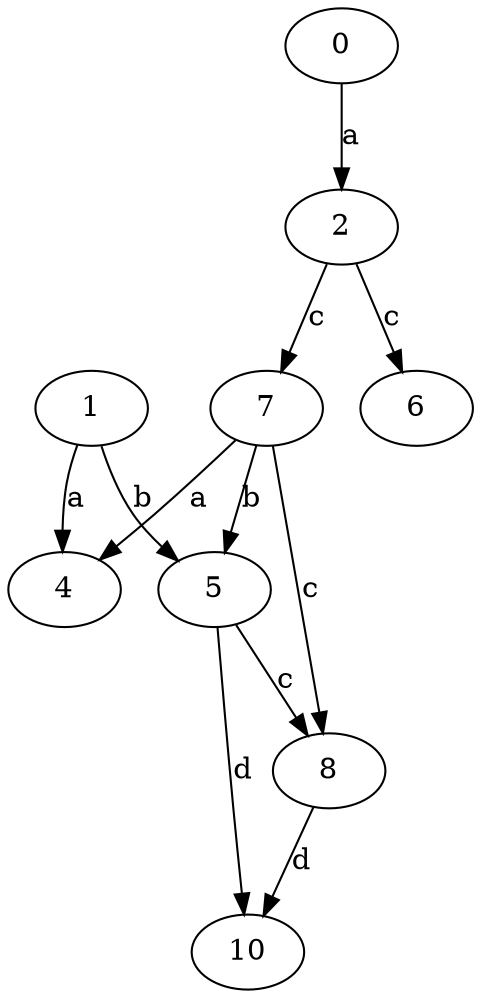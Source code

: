 strict digraph  {
1;
2;
0;
4;
5;
6;
7;
8;
10;
1 -> 4  [label=a];
1 -> 5  [label=b];
2 -> 6  [label=c];
2 -> 7  [label=c];
0 -> 2  [label=a];
5 -> 8  [label=c];
5 -> 10  [label=d];
7 -> 4  [label=a];
7 -> 5  [label=b];
7 -> 8  [label=c];
8 -> 10  [label=d];
}
